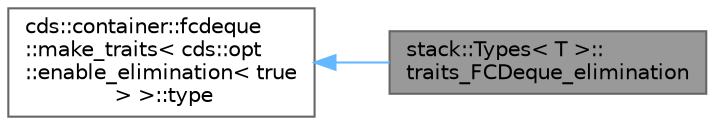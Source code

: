 digraph "stack::Types&lt; T &gt;::traits_FCDeque_elimination"
{
 // LATEX_PDF_SIZE
  bgcolor="transparent";
  edge [fontname=Helvetica,fontsize=10,labelfontname=Helvetica,labelfontsize=10];
  node [fontname=Helvetica,fontsize=10,shape=box,height=0.2,width=0.4];
  rankdir="LR";
  Node1 [id="Node000001",label="stack::Types\< T \>::\ltraits_FCDeque_elimination",height=0.2,width=0.4,color="gray40", fillcolor="grey60", style="filled", fontcolor="black",tooltip=" "];
  Node2 -> Node1 [id="edge1_Node000001_Node000002",dir="back",color="steelblue1",style="solid",tooltip=" "];
  Node2 [id="Node000002",label="cds::container::fcdeque\l::make_traits\< cds::opt\l::enable_elimination\< true\l \> \>::type",height=0.2,width=0.4,color="gray40", fillcolor="white", style="filled",tooltip=" "];
}
